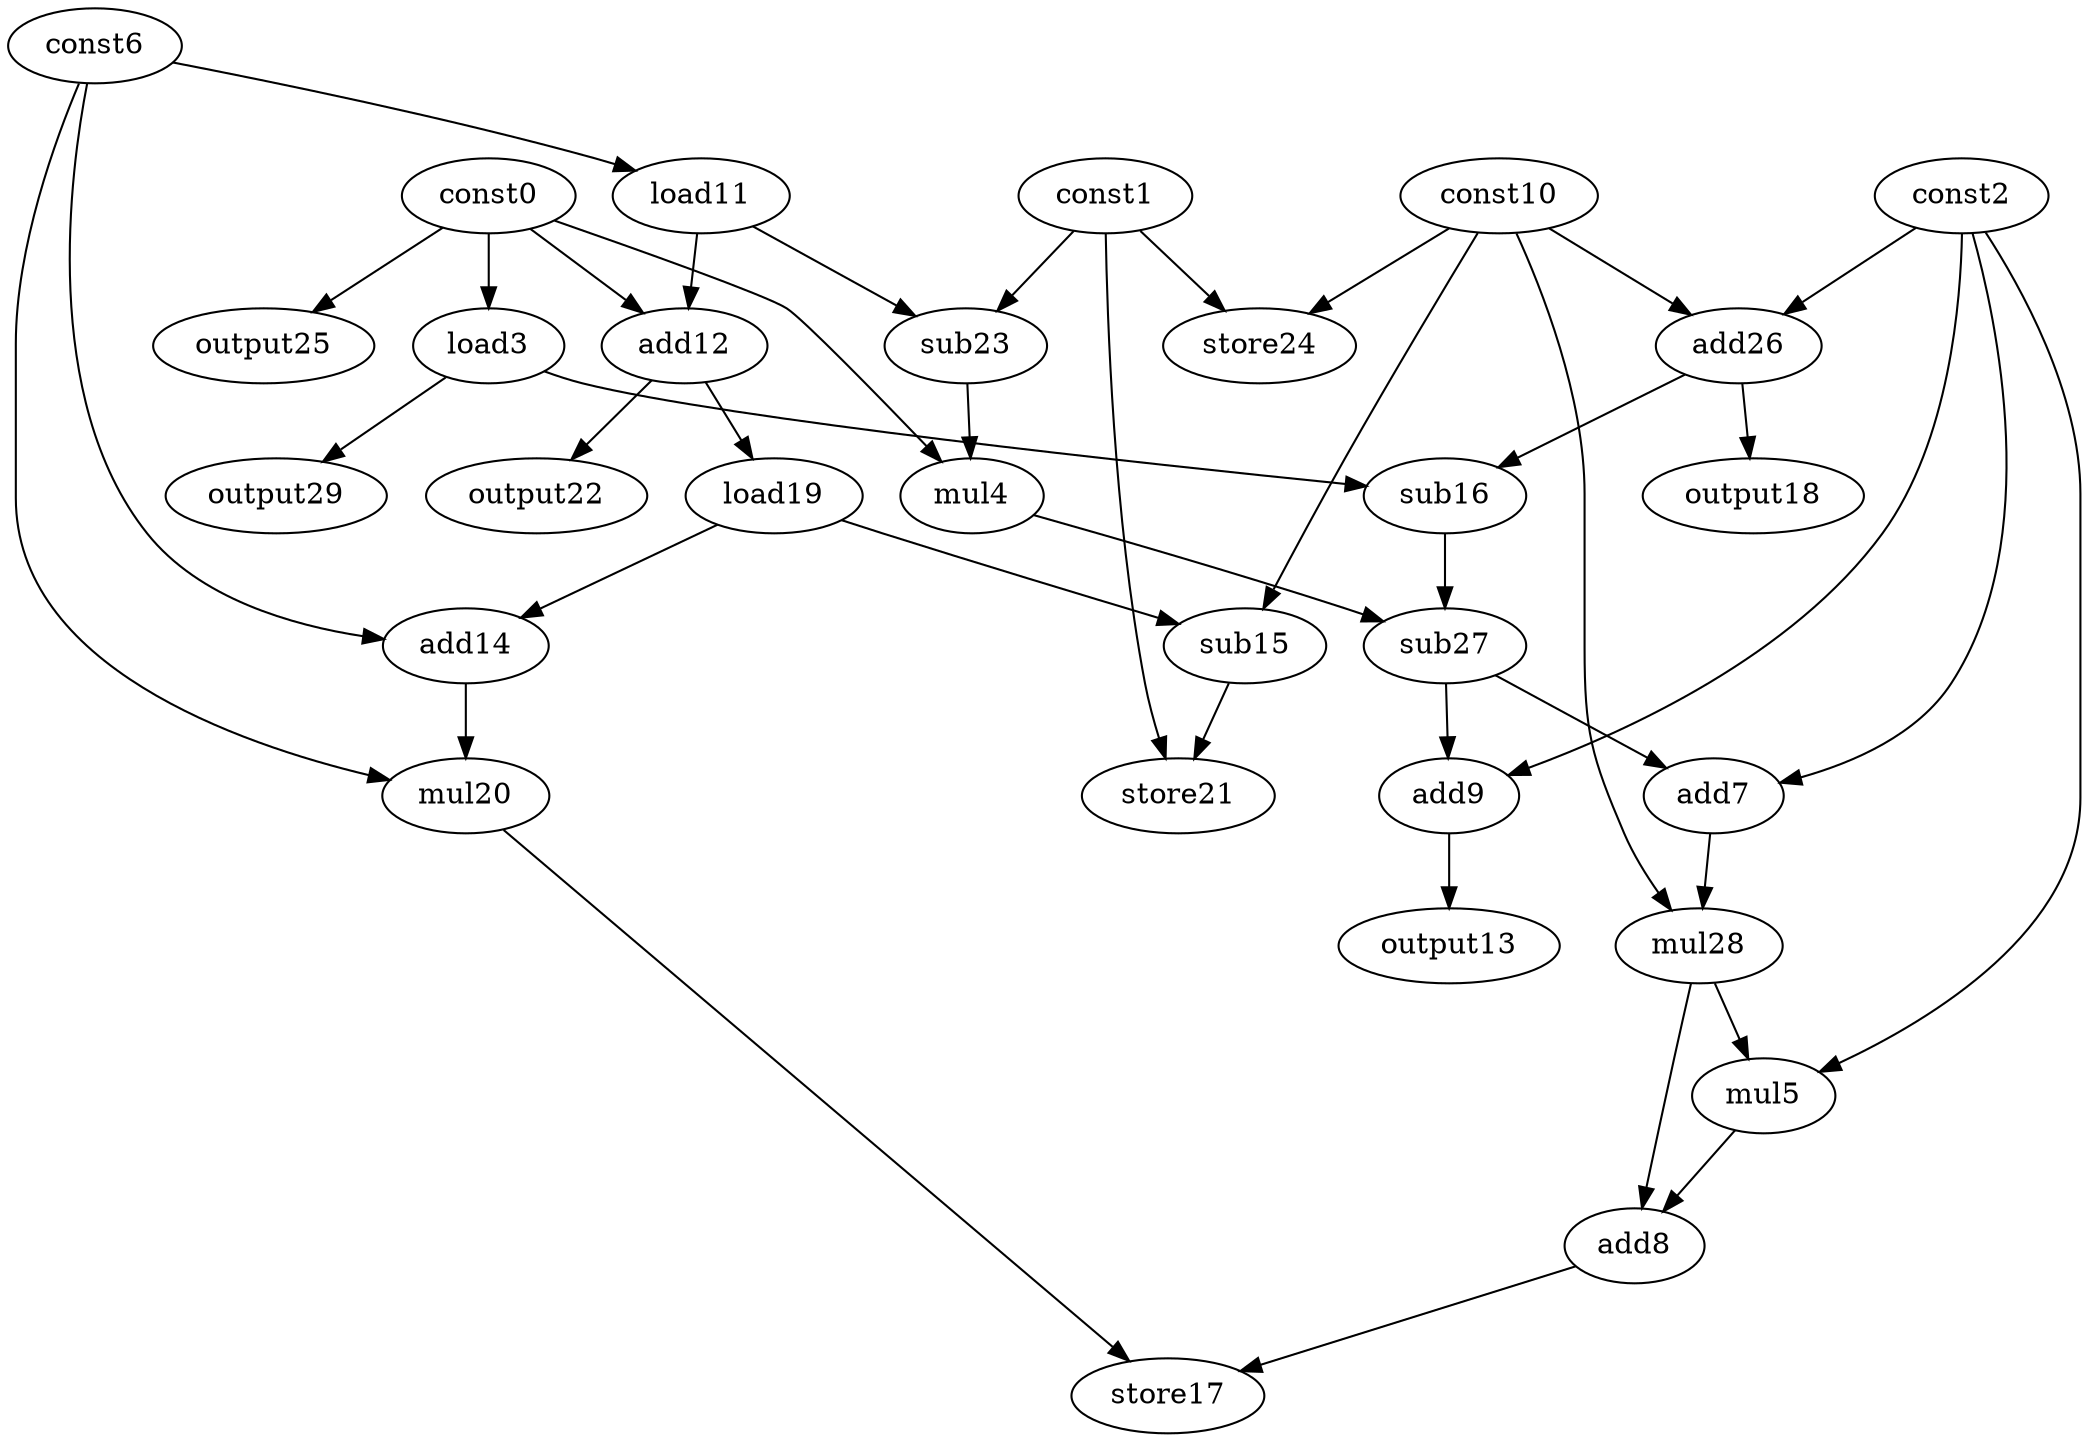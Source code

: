 digraph G { 
const0[opcode=const]; 
const1[opcode=const]; 
const2[opcode=const]; 
load3[opcode=load]; 
mul4[opcode=mul]; 
mul5[opcode=mul]; 
const6[opcode=const]; 
add7[opcode=add]; 
add8[opcode=add]; 
add9[opcode=add]; 
const10[opcode=const]; 
load11[opcode=load]; 
add12[opcode=add]; 
output13[opcode=output]; 
add14[opcode=add]; 
sub15[opcode=sub]; 
sub16[opcode=sub]; 
store17[opcode=store]; 
output18[opcode=output]; 
load19[opcode=load]; 
mul20[opcode=mul]; 
store21[opcode=store]; 
output22[opcode=output]; 
sub23[opcode=sub]; 
store24[opcode=store]; 
output25[opcode=output]; 
add26[opcode=add]; 
sub27[opcode=sub]; 
mul28[opcode=mul]; 
output29[opcode=output]; 
const0->load3[operand=0];
const6->load11[operand=0];
const1->store24[operand=0];
const10->store24[operand=1];
const0->output25[operand=0];
const10->add26[operand=0];
const2->add26[operand=1];
const0->add12[operand=0];
load11->add12[operand=1];
add26->sub16[operand=0];
load3->sub16[operand=1];
add26->output18[operand=0];
const1->sub23[operand=0];
load11->sub23[operand=1];
load3->output29[operand=0];
const0->mul4[operand=0];
sub23->mul4[operand=1];
add12->load19[operand=0];
add12->output22[operand=0];
load19->add14[operand=0];
const6->add14[operand=1];
const10->sub15[operand=0];
load19->sub15[operand=1];
sub16->sub27[operand=0];
mul4->sub27[operand=1];
const2->add7[operand=0];
sub27->add7[operand=1];
const2->add9[operand=0];
sub27->add9[operand=1];
const6->mul20[operand=0];
add14->mul20[operand=1];
const1->store21[operand=0];
sub15->store21[operand=1];
add9->output13[operand=0];
const10->mul28[operand=0];
add7->mul28[operand=1];
const2->mul5[operand=0];
mul28->mul5[operand=1];
mul28->add8[operand=0];
mul5->add8[operand=1];
add8->store17[operand=0];
mul20->store17[operand=1];
}
